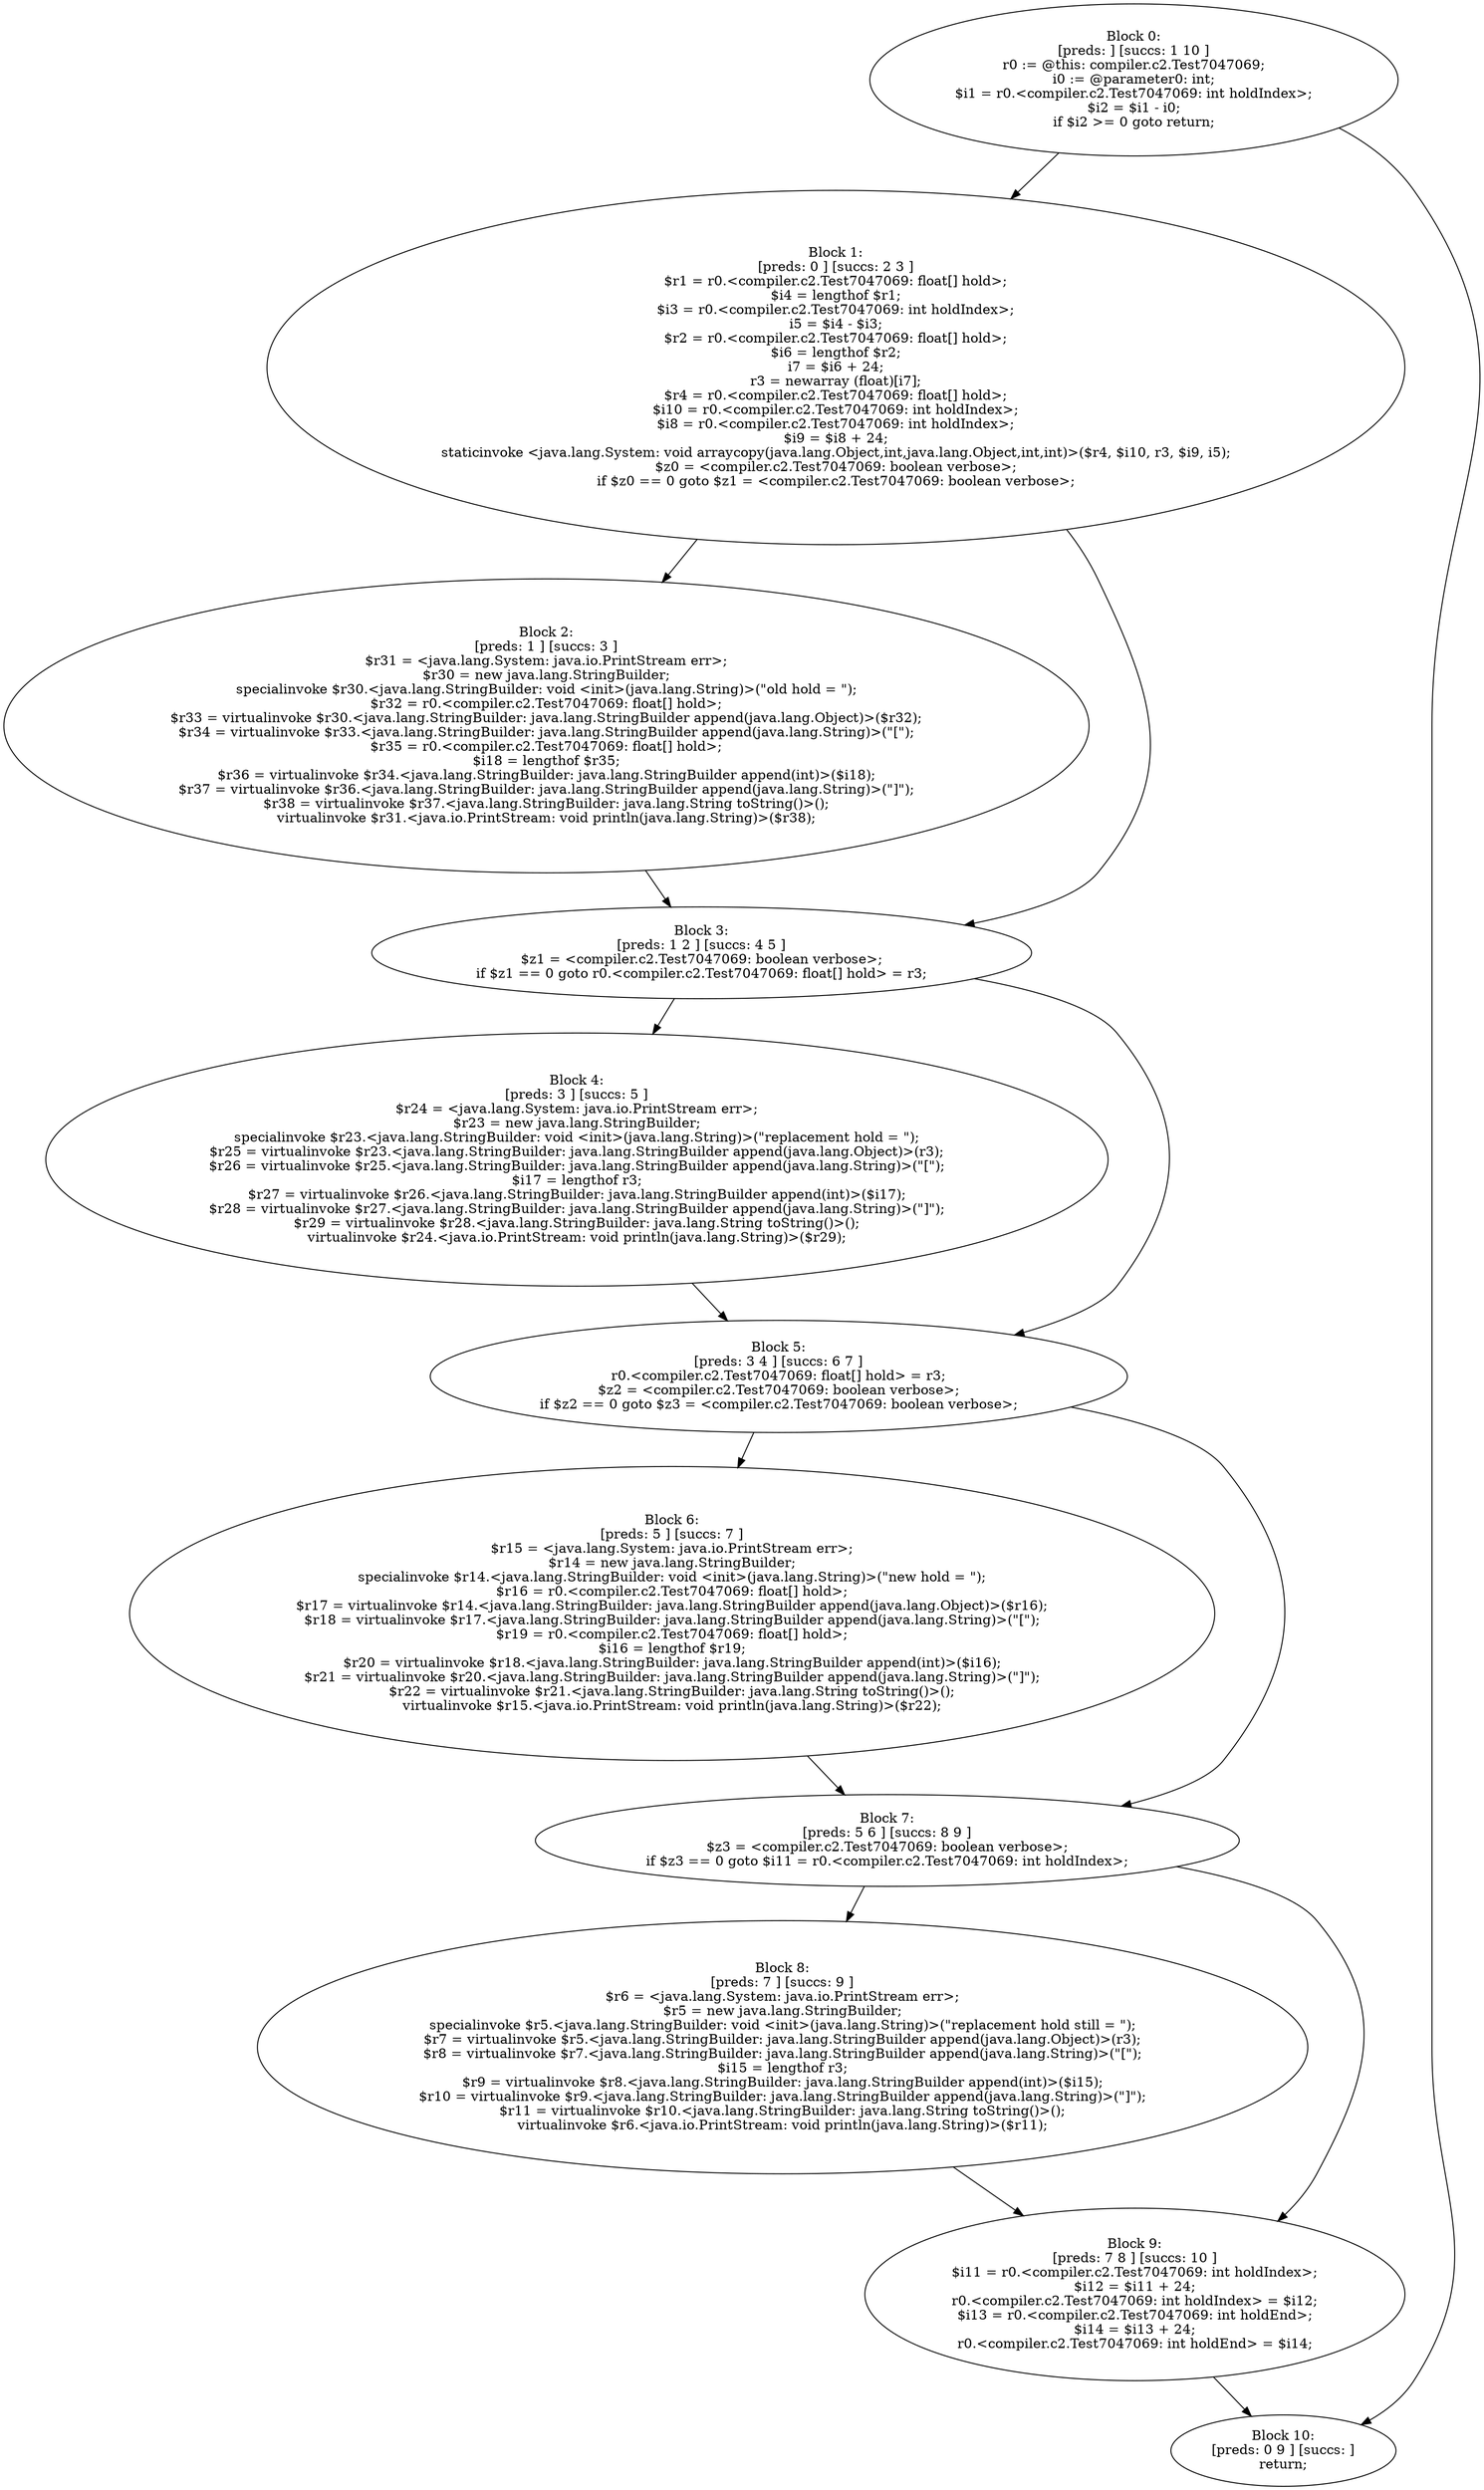 digraph "unitGraph" {
    "Block 0:
[preds: ] [succs: 1 10 ]
r0 := @this: compiler.c2.Test7047069;
i0 := @parameter0: int;
$i1 = r0.<compiler.c2.Test7047069: int holdIndex>;
$i2 = $i1 - i0;
if $i2 >= 0 goto return;
"
    "Block 1:
[preds: 0 ] [succs: 2 3 ]
$r1 = r0.<compiler.c2.Test7047069: float[] hold>;
$i4 = lengthof $r1;
$i3 = r0.<compiler.c2.Test7047069: int holdIndex>;
i5 = $i4 - $i3;
$r2 = r0.<compiler.c2.Test7047069: float[] hold>;
$i6 = lengthof $r2;
i7 = $i6 + 24;
r3 = newarray (float)[i7];
$r4 = r0.<compiler.c2.Test7047069: float[] hold>;
$i10 = r0.<compiler.c2.Test7047069: int holdIndex>;
$i8 = r0.<compiler.c2.Test7047069: int holdIndex>;
$i9 = $i8 + 24;
staticinvoke <java.lang.System: void arraycopy(java.lang.Object,int,java.lang.Object,int,int)>($r4, $i10, r3, $i9, i5);
$z0 = <compiler.c2.Test7047069: boolean verbose>;
if $z0 == 0 goto $z1 = <compiler.c2.Test7047069: boolean verbose>;
"
    "Block 2:
[preds: 1 ] [succs: 3 ]
$r31 = <java.lang.System: java.io.PrintStream err>;
$r30 = new java.lang.StringBuilder;
specialinvoke $r30.<java.lang.StringBuilder: void <init>(java.lang.String)>(\"old hold = \");
$r32 = r0.<compiler.c2.Test7047069: float[] hold>;
$r33 = virtualinvoke $r30.<java.lang.StringBuilder: java.lang.StringBuilder append(java.lang.Object)>($r32);
$r34 = virtualinvoke $r33.<java.lang.StringBuilder: java.lang.StringBuilder append(java.lang.String)>(\"[\");
$r35 = r0.<compiler.c2.Test7047069: float[] hold>;
$i18 = lengthof $r35;
$r36 = virtualinvoke $r34.<java.lang.StringBuilder: java.lang.StringBuilder append(int)>($i18);
$r37 = virtualinvoke $r36.<java.lang.StringBuilder: java.lang.StringBuilder append(java.lang.String)>(\"]\");
$r38 = virtualinvoke $r37.<java.lang.StringBuilder: java.lang.String toString()>();
virtualinvoke $r31.<java.io.PrintStream: void println(java.lang.String)>($r38);
"
    "Block 3:
[preds: 1 2 ] [succs: 4 5 ]
$z1 = <compiler.c2.Test7047069: boolean verbose>;
if $z1 == 0 goto r0.<compiler.c2.Test7047069: float[] hold> = r3;
"
    "Block 4:
[preds: 3 ] [succs: 5 ]
$r24 = <java.lang.System: java.io.PrintStream err>;
$r23 = new java.lang.StringBuilder;
specialinvoke $r23.<java.lang.StringBuilder: void <init>(java.lang.String)>(\"replacement hold = \");
$r25 = virtualinvoke $r23.<java.lang.StringBuilder: java.lang.StringBuilder append(java.lang.Object)>(r3);
$r26 = virtualinvoke $r25.<java.lang.StringBuilder: java.lang.StringBuilder append(java.lang.String)>(\"[\");
$i17 = lengthof r3;
$r27 = virtualinvoke $r26.<java.lang.StringBuilder: java.lang.StringBuilder append(int)>($i17);
$r28 = virtualinvoke $r27.<java.lang.StringBuilder: java.lang.StringBuilder append(java.lang.String)>(\"]\");
$r29 = virtualinvoke $r28.<java.lang.StringBuilder: java.lang.String toString()>();
virtualinvoke $r24.<java.io.PrintStream: void println(java.lang.String)>($r29);
"
    "Block 5:
[preds: 3 4 ] [succs: 6 7 ]
r0.<compiler.c2.Test7047069: float[] hold> = r3;
$z2 = <compiler.c2.Test7047069: boolean verbose>;
if $z2 == 0 goto $z3 = <compiler.c2.Test7047069: boolean verbose>;
"
    "Block 6:
[preds: 5 ] [succs: 7 ]
$r15 = <java.lang.System: java.io.PrintStream err>;
$r14 = new java.lang.StringBuilder;
specialinvoke $r14.<java.lang.StringBuilder: void <init>(java.lang.String)>(\"new hold = \");
$r16 = r0.<compiler.c2.Test7047069: float[] hold>;
$r17 = virtualinvoke $r14.<java.lang.StringBuilder: java.lang.StringBuilder append(java.lang.Object)>($r16);
$r18 = virtualinvoke $r17.<java.lang.StringBuilder: java.lang.StringBuilder append(java.lang.String)>(\"[\");
$r19 = r0.<compiler.c2.Test7047069: float[] hold>;
$i16 = lengthof $r19;
$r20 = virtualinvoke $r18.<java.lang.StringBuilder: java.lang.StringBuilder append(int)>($i16);
$r21 = virtualinvoke $r20.<java.lang.StringBuilder: java.lang.StringBuilder append(java.lang.String)>(\"]\");
$r22 = virtualinvoke $r21.<java.lang.StringBuilder: java.lang.String toString()>();
virtualinvoke $r15.<java.io.PrintStream: void println(java.lang.String)>($r22);
"
    "Block 7:
[preds: 5 6 ] [succs: 8 9 ]
$z3 = <compiler.c2.Test7047069: boolean verbose>;
if $z3 == 0 goto $i11 = r0.<compiler.c2.Test7047069: int holdIndex>;
"
    "Block 8:
[preds: 7 ] [succs: 9 ]
$r6 = <java.lang.System: java.io.PrintStream err>;
$r5 = new java.lang.StringBuilder;
specialinvoke $r5.<java.lang.StringBuilder: void <init>(java.lang.String)>(\"replacement hold still = \");
$r7 = virtualinvoke $r5.<java.lang.StringBuilder: java.lang.StringBuilder append(java.lang.Object)>(r3);
$r8 = virtualinvoke $r7.<java.lang.StringBuilder: java.lang.StringBuilder append(java.lang.String)>(\"[\");
$i15 = lengthof r3;
$r9 = virtualinvoke $r8.<java.lang.StringBuilder: java.lang.StringBuilder append(int)>($i15);
$r10 = virtualinvoke $r9.<java.lang.StringBuilder: java.lang.StringBuilder append(java.lang.String)>(\"]\");
$r11 = virtualinvoke $r10.<java.lang.StringBuilder: java.lang.String toString()>();
virtualinvoke $r6.<java.io.PrintStream: void println(java.lang.String)>($r11);
"
    "Block 9:
[preds: 7 8 ] [succs: 10 ]
$i11 = r0.<compiler.c2.Test7047069: int holdIndex>;
$i12 = $i11 + 24;
r0.<compiler.c2.Test7047069: int holdIndex> = $i12;
$i13 = r0.<compiler.c2.Test7047069: int holdEnd>;
$i14 = $i13 + 24;
r0.<compiler.c2.Test7047069: int holdEnd> = $i14;
"
    "Block 10:
[preds: 0 9 ] [succs: ]
return;
"
    "Block 0:
[preds: ] [succs: 1 10 ]
r0 := @this: compiler.c2.Test7047069;
i0 := @parameter0: int;
$i1 = r0.<compiler.c2.Test7047069: int holdIndex>;
$i2 = $i1 - i0;
if $i2 >= 0 goto return;
"->"Block 1:
[preds: 0 ] [succs: 2 3 ]
$r1 = r0.<compiler.c2.Test7047069: float[] hold>;
$i4 = lengthof $r1;
$i3 = r0.<compiler.c2.Test7047069: int holdIndex>;
i5 = $i4 - $i3;
$r2 = r0.<compiler.c2.Test7047069: float[] hold>;
$i6 = lengthof $r2;
i7 = $i6 + 24;
r3 = newarray (float)[i7];
$r4 = r0.<compiler.c2.Test7047069: float[] hold>;
$i10 = r0.<compiler.c2.Test7047069: int holdIndex>;
$i8 = r0.<compiler.c2.Test7047069: int holdIndex>;
$i9 = $i8 + 24;
staticinvoke <java.lang.System: void arraycopy(java.lang.Object,int,java.lang.Object,int,int)>($r4, $i10, r3, $i9, i5);
$z0 = <compiler.c2.Test7047069: boolean verbose>;
if $z0 == 0 goto $z1 = <compiler.c2.Test7047069: boolean verbose>;
";
    "Block 0:
[preds: ] [succs: 1 10 ]
r0 := @this: compiler.c2.Test7047069;
i0 := @parameter0: int;
$i1 = r0.<compiler.c2.Test7047069: int holdIndex>;
$i2 = $i1 - i0;
if $i2 >= 0 goto return;
"->"Block 10:
[preds: 0 9 ] [succs: ]
return;
";
    "Block 1:
[preds: 0 ] [succs: 2 3 ]
$r1 = r0.<compiler.c2.Test7047069: float[] hold>;
$i4 = lengthof $r1;
$i3 = r0.<compiler.c2.Test7047069: int holdIndex>;
i5 = $i4 - $i3;
$r2 = r0.<compiler.c2.Test7047069: float[] hold>;
$i6 = lengthof $r2;
i7 = $i6 + 24;
r3 = newarray (float)[i7];
$r4 = r0.<compiler.c2.Test7047069: float[] hold>;
$i10 = r0.<compiler.c2.Test7047069: int holdIndex>;
$i8 = r0.<compiler.c2.Test7047069: int holdIndex>;
$i9 = $i8 + 24;
staticinvoke <java.lang.System: void arraycopy(java.lang.Object,int,java.lang.Object,int,int)>($r4, $i10, r3, $i9, i5);
$z0 = <compiler.c2.Test7047069: boolean verbose>;
if $z0 == 0 goto $z1 = <compiler.c2.Test7047069: boolean verbose>;
"->"Block 2:
[preds: 1 ] [succs: 3 ]
$r31 = <java.lang.System: java.io.PrintStream err>;
$r30 = new java.lang.StringBuilder;
specialinvoke $r30.<java.lang.StringBuilder: void <init>(java.lang.String)>(\"old hold = \");
$r32 = r0.<compiler.c2.Test7047069: float[] hold>;
$r33 = virtualinvoke $r30.<java.lang.StringBuilder: java.lang.StringBuilder append(java.lang.Object)>($r32);
$r34 = virtualinvoke $r33.<java.lang.StringBuilder: java.lang.StringBuilder append(java.lang.String)>(\"[\");
$r35 = r0.<compiler.c2.Test7047069: float[] hold>;
$i18 = lengthof $r35;
$r36 = virtualinvoke $r34.<java.lang.StringBuilder: java.lang.StringBuilder append(int)>($i18);
$r37 = virtualinvoke $r36.<java.lang.StringBuilder: java.lang.StringBuilder append(java.lang.String)>(\"]\");
$r38 = virtualinvoke $r37.<java.lang.StringBuilder: java.lang.String toString()>();
virtualinvoke $r31.<java.io.PrintStream: void println(java.lang.String)>($r38);
";
    "Block 1:
[preds: 0 ] [succs: 2 3 ]
$r1 = r0.<compiler.c2.Test7047069: float[] hold>;
$i4 = lengthof $r1;
$i3 = r0.<compiler.c2.Test7047069: int holdIndex>;
i5 = $i4 - $i3;
$r2 = r0.<compiler.c2.Test7047069: float[] hold>;
$i6 = lengthof $r2;
i7 = $i6 + 24;
r3 = newarray (float)[i7];
$r4 = r0.<compiler.c2.Test7047069: float[] hold>;
$i10 = r0.<compiler.c2.Test7047069: int holdIndex>;
$i8 = r0.<compiler.c2.Test7047069: int holdIndex>;
$i9 = $i8 + 24;
staticinvoke <java.lang.System: void arraycopy(java.lang.Object,int,java.lang.Object,int,int)>($r4, $i10, r3, $i9, i5);
$z0 = <compiler.c2.Test7047069: boolean verbose>;
if $z0 == 0 goto $z1 = <compiler.c2.Test7047069: boolean verbose>;
"->"Block 3:
[preds: 1 2 ] [succs: 4 5 ]
$z1 = <compiler.c2.Test7047069: boolean verbose>;
if $z1 == 0 goto r0.<compiler.c2.Test7047069: float[] hold> = r3;
";
    "Block 2:
[preds: 1 ] [succs: 3 ]
$r31 = <java.lang.System: java.io.PrintStream err>;
$r30 = new java.lang.StringBuilder;
specialinvoke $r30.<java.lang.StringBuilder: void <init>(java.lang.String)>(\"old hold = \");
$r32 = r0.<compiler.c2.Test7047069: float[] hold>;
$r33 = virtualinvoke $r30.<java.lang.StringBuilder: java.lang.StringBuilder append(java.lang.Object)>($r32);
$r34 = virtualinvoke $r33.<java.lang.StringBuilder: java.lang.StringBuilder append(java.lang.String)>(\"[\");
$r35 = r0.<compiler.c2.Test7047069: float[] hold>;
$i18 = lengthof $r35;
$r36 = virtualinvoke $r34.<java.lang.StringBuilder: java.lang.StringBuilder append(int)>($i18);
$r37 = virtualinvoke $r36.<java.lang.StringBuilder: java.lang.StringBuilder append(java.lang.String)>(\"]\");
$r38 = virtualinvoke $r37.<java.lang.StringBuilder: java.lang.String toString()>();
virtualinvoke $r31.<java.io.PrintStream: void println(java.lang.String)>($r38);
"->"Block 3:
[preds: 1 2 ] [succs: 4 5 ]
$z1 = <compiler.c2.Test7047069: boolean verbose>;
if $z1 == 0 goto r0.<compiler.c2.Test7047069: float[] hold> = r3;
";
    "Block 3:
[preds: 1 2 ] [succs: 4 5 ]
$z1 = <compiler.c2.Test7047069: boolean verbose>;
if $z1 == 0 goto r0.<compiler.c2.Test7047069: float[] hold> = r3;
"->"Block 4:
[preds: 3 ] [succs: 5 ]
$r24 = <java.lang.System: java.io.PrintStream err>;
$r23 = new java.lang.StringBuilder;
specialinvoke $r23.<java.lang.StringBuilder: void <init>(java.lang.String)>(\"replacement hold = \");
$r25 = virtualinvoke $r23.<java.lang.StringBuilder: java.lang.StringBuilder append(java.lang.Object)>(r3);
$r26 = virtualinvoke $r25.<java.lang.StringBuilder: java.lang.StringBuilder append(java.lang.String)>(\"[\");
$i17 = lengthof r3;
$r27 = virtualinvoke $r26.<java.lang.StringBuilder: java.lang.StringBuilder append(int)>($i17);
$r28 = virtualinvoke $r27.<java.lang.StringBuilder: java.lang.StringBuilder append(java.lang.String)>(\"]\");
$r29 = virtualinvoke $r28.<java.lang.StringBuilder: java.lang.String toString()>();
virtualinvoke $r24.<java.io.PrintStream: void println(java.lang.String)>($r29);
";
    "Block 3:
[preds: 1 2 ] [succs: 4 5 ]
$z1 = <compiler.c2.Test7047069: boolean verbose>;
if $z1 == 0 goto r0.<compiler.c2.Test7047069: float[] hold> = r3;
"->"Block 5:
[preds: 3 4 ] [succs: 6 7 ]
r0.<compiler.c2.Test7047069: float[] hold> = r3;
$z2 = <compiler.c2.Test7047069: boolean verbose>;
if $z2 == 0 goto $z3 = <compiler.c2.Test7047069: boolean verbose>;
";
    "Block 4:
[preds: 3 ] [succs: 5 ]
$r24 = <java.lang.System: java.io.PrintStream err>;
$r23 = new java.lang.StringBuilder;
specialinvoke $r23.<java.lang.StringBuilder: void <init>(java.lang.String)>(\"replacement hold = \");
$r25 = virtualinvoke $r23.<java.lang.StringBuilder: java.lang.StringBuilder append(java.lang.Object)>(r3);
$r26 = virtualinvoke $r25.<java.lang.StringBuilder: java.lang.StringBuilder append(java.lang.String)>(\"[\");
$i17 = lengthof r3;
$r27 = virtualinvoke $r26.<java.lang.StringBuilder: java.lang.StringBuilder append(int)>($i17);
$r28 = virtualinvoke $r27.<java.lang.StringBuilder: java.lang.StringBuilder append(java.lang.String)>(\"]\");
$r29 = virtualinvoke $r28.<java.lang.StringBuilder: java.lang.String toString()>();
virtualinvoke $r24.<java.io.PrintStream: void println(java.lang.String)>($r29);
"->"Block 5:
[preds: 3 4 ] [succs: 6 7 ]
r0.<compiler.c2.Test7047069: float[] hold> = r3;
$z2 = <compiler.c2.Test7047069: boolean verbose>;
if $z2 == 0 goto $z3 = <compiler.c2.Test7047069: boolean verbose>;
";
    "Block 5:
[preds: 3 4 ] [succs: 6 7 ]
r0.<compiler.c2.Test7047069: float[] hold> = r3;
$z2 = <compiler.c2.Test7047069: boolean verbose>;
if $z2 == 0 goto $z3 = <compiler.c2.Test7047069: boolean verbose>;
"->"Block 6:
[preds: 5 ] [succs: 7 ]
$r15 = <java.lang.System: java.io.PrintStream err>;
$r14 = new java.lang.StringBuilder;
specialinvoke $r14.<java.lang.StringBuilder: void <init>(java.lang.String)>(\"new hold = \");
$r16 = r0.<compiler.c2.Test7047069: float[] hold>;
$r17 = virtualinvoke $r14.<java.lang.StringBuilder: java.lang.StringBuilder append(java.lang.Object)>($r16);
$r18 = virtualinvoke $r17.<java.lang.StringBuilder: java.lang.StringBuilder append(java.lang.String)>(\"[\");
$r19 = r0.<compiler.c2.Test7047069: float[] hold>;
$i16 = lengthof $r19;
$r20 = virtualinvoke $r18.<java.lang.StringBuilder: java.lang.StringBuilder append(int)>($i16);
$r21 = virtualinvoke $r20.<java.lang.StringBuilder: java.lang.StringBuilder append(java.lang.String)>(\"]\");
$r22 = virtualinvoke $r21.<java.lang.StringBuilder: java.lang.String toString()>();
virtualinvoke $r15.<java.io.PrintStream: void println(java.lang.String)>($r22);
";
    "Block 5:
[preds: 3 4 ] [succs: 6 7 ]
r0.<compiler.c2.Test7047069: float[] hold> = r3;
$z2 = <compiler.c2.Test7047069: boolean verbose>;
if $z2 == 0 goto $z3 = <compiler.c2.Test7047069: boolean verbose>;
"->"Block 7:
[preds: 5 6 ] [succs: 8 9 ]
$z3 = <compiler.c2.Test7047069: boolean verbose>;
if $z3 == 0 goto $i11 = r0.<compiler.c2.Test7047069: int holdIndex>;
";
    "Block 6:
[preds: 5 ] [succs: 7 ]
$r15 = <java.lang.System: java.io.PrintStream err>;
$r14 = new java.lang.StringBuilder;
specialinvoke $r14.<java.lang.StringBuilder: void <init>(java.lang.String)>(\"new hold = \");
$r16 = r0.<compiler.c2.Test7047069: float[] hold>;
$r17 = virtualinvoke $r14.<java.lang.StringBuilder: java.lang.StringBuilder append(java.lang.Object)>($r16);
$r18 = virtualinvoke $r17.<java.lang.StringBuilder: java.lang.StringBuilder append(java.lang.String)>(\"[\");
$r19 = r0.<compiler.c2.Test7047069: float[] hold>;
$i16 = lengthof $r19;
$r20 = virtualinvoke $r18.<java.lang.StringBuilder: java.lang.StringBuilder append(int)>($i16);
$r21 = virtualinvoke $r20.<java.lang.StringBuilder: java.lang.StringBuilder append(java.lang.String)>(\"]\");
$r22 = virtualinvoke $r21.<java.lang.StringBuilder: java.lang.String toString()>();
virtualinvoke $r15.<java.io.PrintStream: void println(java.lang.String)>($r22);
"->"Block 7:
[preds: 5 6 ] [succs: 8 9 ]
$z3 = <compiler.c2.Test7047069: boolean verbose>;
if $z3 == 0 goto $i11 = r0.<compiler.c2.Test7047069: int holdIndex>;
";
    "Block 7:
[preds: 5 6 ] [succs: 8 9 ]
$z3 = <compiler.c2.Test7047069: boolean verbose>;
if $z3 == 0 goto $i11 = r0.<compiler.c2.Test7047069: int holdIndex>;
"->"Block 8:
[preds: 7 ] [succs: 9 ]
$r6 = <java.lang.System: java.io.PrintStream err>;
$r5 = new java.lang.StringBuilder;
specialinvoke $r5.<java.lang.StringBuilder: void <init>(java.lang.String)>(\"replacement hold still = \");
$r7 = virtualinvoke $r5.<java.lang.StringBuilder: java.lang.StringBuilder append(java.lang.Object)>(r3);
$r8 = virtualinvoke $r7.<java.lang.StringBuilder: java.lang.StringBuilder append(java.lang.String)>(\"[\");
$i15 = lengthof r3;
$r9 = virtualinvoke $r8.<java.lang.StringBuilder: java.lang.StringBuilder append(int)>($i15);
$r10 = virtualinvoke $r9.<java.lang.StringBuilder: java.lang.StringBuilder append(java.lang.String)>(\"]\");
$r11 = virtualinvoke $r10.<java.lang.StringBuilder: java.lang.String toString()>();
virtualinvoke $r6.<java.io.PrintStream: void println(java.lang.String)>($r11);
";
    "Block 7:
[preds: 5 6 ] [succs: 8 9 ]
$z3 = <compiler.c2.Test7047069: boolean verbose>;
if $z3 == 0 goto $i11 = r0.<compiler.c2.Test7047069: int holdIndex>;
"->"Block 9:
[preds: 7 8 ] [succs: 10 ]
$i11 = r0.<compiler.c2.Test7047069: int holdIndex>;
$i12 = $i11 + 24;
r0.<compiler.c2.Test7047069: int holdIndex> = $i12;
$i13 = r0.<compiler.c2.Test7047069: int holdEnd>;
$i14 = $i13 + 24;
r0.<compiler.c2.Test7047069: int holdEnd> = $i14;
";
    "Block 8:
[preds: 7 ] [succs: 9 ]
$r6 = <java.lang.System: java.io.PrintStream err>;
$r5 = new java.lang.StringBuilder;
specialinvoke $r5.<java.lang.StringBuilder: void <init>(java.lang.String)>(\"replacement hold still = \");
$r7 = virtualinvoke $r5.<java.lang.StringBuilder: java.lang.StringBuilder append(java.lang.Object)>(r3);
$r8 = virtualinvoke $r7.<java.lang.StringBuilder: java.lang.StringBuilder append(java.lang.String)>(\"[\");
$i15 = lengthof r3;
$r9 = virtualinvoke $r8.<java.lang.StringBuilder: java.lang.StringBuilder append(int)>($i15);
$r10 = virtualinvoke $r9.<java.lang.StringBuilder: java.lang.StringBuilder append(java.lang.String)>(\"]\");
$r11 = virtualinvoke $r10.<java.lang.StringBuilder: java.lang.String toString()>();
virtualinvoke $r6.<java.io.PrintStream: void println(java.lang.String)>($r11);
"->"Block 9:
[preds: 7 8 ] [succs: 10 ]
$i11 = r0.<compiler.c2.Test7047069: int holdIndex>;
$i12 = $i11 + 24;
r0.<compiler.c2.Test7047069: int holdIndex> = $i12;
$i13 = r0.<compiler.c2.Test7047069: int holdEnd>;
$i14 = $i13 + 24;
r0.<compiler.c2.Test7047069: int holdEnd> = $i14;
";
    "Block 9:
[preds: 7 8 ] [succs: 10 ]
$i11 = r0.<compiler.c2.Test7047069: int holdIndex>;
$i12 = $i11 + 24;
r0.<compiler.c2.Test7047069: int holdIndex> = $i12;
$i13 = r0.<compiler.c2.Test7047069: int holdEnd>;
$i14 = $i13 + 24;
r0.<compiler.c2.Test7047069: int holdEnd> = $i14;
"->"Block 10:
[preds: 0 9 ] [succs: ]
return;
";
}
